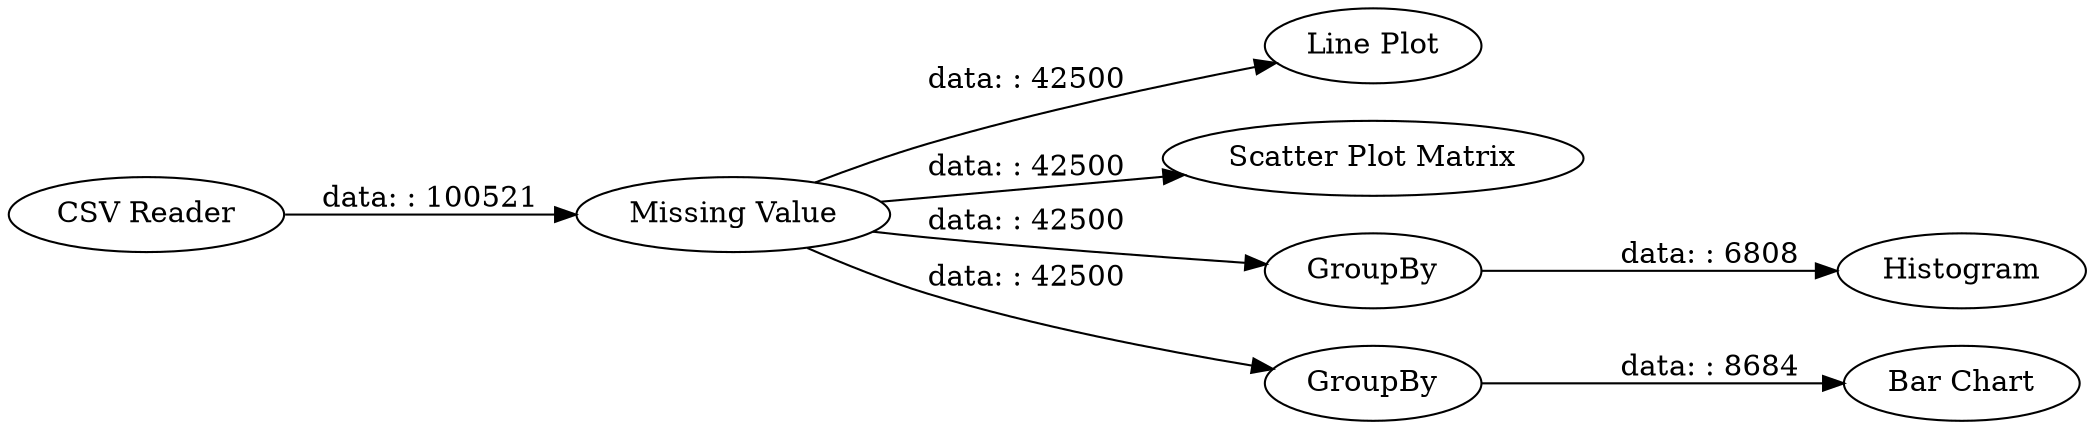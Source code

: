 digraph {
	"3707399945005834700_6" [label="CSV Reader"]
	"3707399945005834700_9" [label="Line Plot"]
	"3707399945005834700_12" [label="Scatter Plot Matrix"]
	"3707399945005834700_11" [label="Bar Chart"]
	"3707399945005834700_17" [label=GroupBy]
	"3707399945005834700_14" [label=Histogram]
	"3707399945005834700_16" [label=GroupBy]
	"3707399945005834700_8" [label="Missing Value"]
	"3707399945005834700_6" -> "3707399945005834700_8" [label="data: : 100521"]
	"3707399945005834700_16" -> "3707399945005834700_11" [label="data: : 8684"]
	"3707399945005834700_8" -> "3707399945005834700_9" [label="data: : 42500"]
	"3707399945005834700_8" -> "3707399945005834700_12" [label="data: : 42500"]
	"3707399945005834700_17" -> "3707399945005834700_14" [label="data: : 6808"]
	"3707399945005834700_8" -> "3707399945005834700_16" [label="data: : 42500"]
	"3707399945005834700_8" -> "3707399945005834700_17" [label="data: : 42500"]
	rankdir=LR
}
